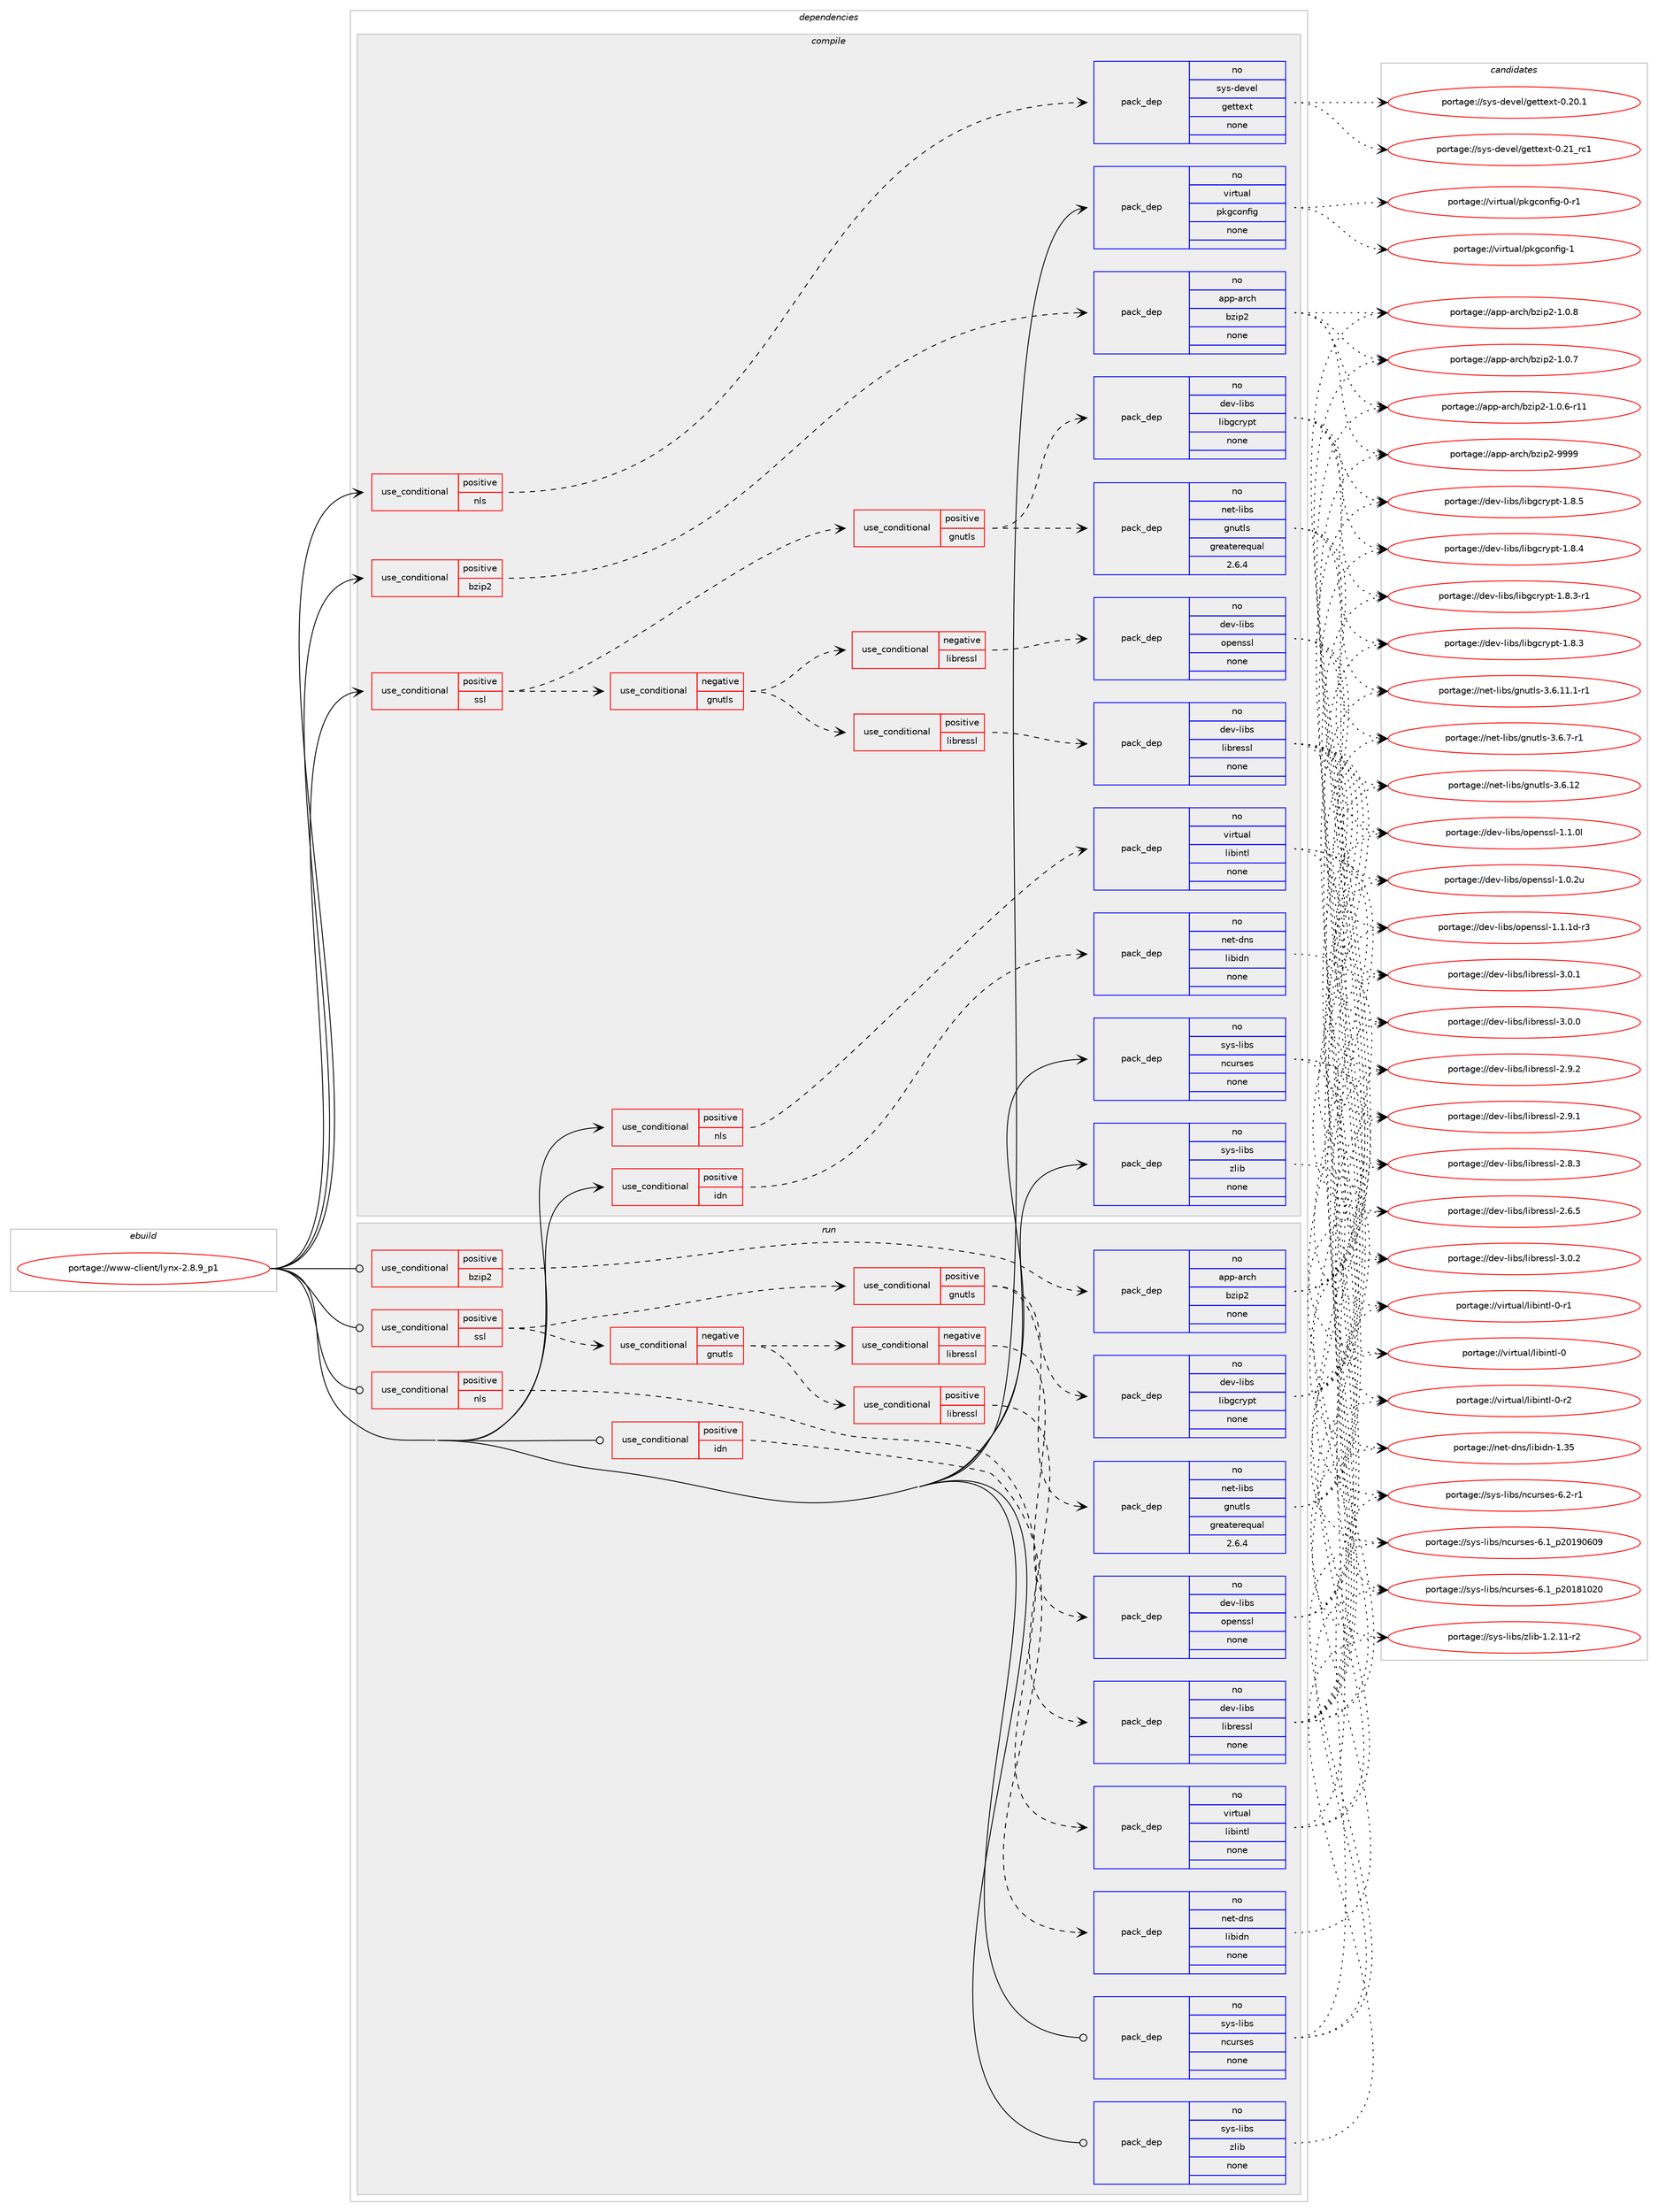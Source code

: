 digraph prolog {

# *************
# Graph options
# *************

newrank=true;
concentrate=true;
compound=true;
graph [rankdir=LR,fontname=Helvetica,fontsize=10,ranksep=1.5];#, ranksep=2.5, nodesep=0.2];
edge  [arrowhead=vee];
node  [fontname=Helvetica,fontsize=10];

# **********
# The ebuild
# **********

subgraph cluster_leftcol {
color=gray;
rank=same;
label=<<i>ebuild</i>>;
id [label="portage://www-client/lynx-2.8.9_p1", color=red, width=4, href="../www-client/lynx-2.8.9_p1.svg"];
}

# ****************
# The dependencies
# ****************

subgraph cluster_midcol {
color=gray;
label=<<i>dependencies</i>>;
subgraph cluster_compile {
fillcolor="#eeeeee";
style=filled;
label=<<i>compile</i>>;
subgraph cond3780 {
dependency23038 [label=<<TABLE BORDER="0" CELLBORDER="1" CELLSPACING="0" CELLPADDING="4"><TR><TD ROWSPAN="3" CELLPADDING="10">use_conditional</TD></TR><TR><TD>positive</TD></TR><TR><TD>bzip2</TD></TR></TABLE>>, shape=none, color=red];
subgraph pack18818 {
dependency23039 [label=<<TABLE BORDER="0" CELLBORDER="1" CELLSPACING="0" CELLPADDING="4" WIDTH="220"><TR><TD ROWSPAN="6" CELLPADDING="30">pack_dep</TD></TR><TR><TD WIDTH="110">no</TD></TR><TR><TD>app-arch</TD></TR><TR><TD>bzip2</TD></TR><TR><TD>none</TD></TR><TR><TD></TD></TR></TABLE>>, shape=none, color=blue];
}
dependency23038:e -> dependency23039:w [weight=20,style="dashed",arrowhead="vee"];
}
id:e -> dependency23038:w [weight=20,style="solid",arrowhead="vee"];
subgraph cond3781 {
dependency23040 [label=<<TABLE BORDER="0" CELLBORDER="1" CELLSPACING="0" CELLPADDING="4"><TR><TD ROWSPAN="3" CELLPADDING="10">use_conditional</TD></TR><TR><TD>positive</TD></TR><TR><TD>idn</TD></TR></TABLE>>, shape=none, color=red];
subgraph pack18819 {
dependency23041 [label=<<TABLE BORDER="0" CELLBORDER="1" CELLSPACING="0" CELLPADDING="4" WIDTH="220"><TR><TD ROWSPAN="6" CELLPADDING="30">pack_dep</TD></TR><TR><TD WIDTH="110">no</TD></TR><TR><TD>net-dns</TD></TR><TR><TD>libidn</TD></TR><TR><TD>none</TD></TR><TR><TD></TD></TR></TABLE>>, shape=none, color=blue];
}
dependency23040:e -> dependency23041:w [weight=20,style="dashed",arrowhead="vee"];
}
id:e -> dependency23040:w [weight=20,style="solid",arrowhead="vee"];
subgraph cond3782 {
dependency23042 [label=<<TABLE BORDER="0" CELLBORDER="1" CELLSPACING="0" CELLPADDING="4"><TR><TD ROWSPAN="3" CELLPADDING="10">use_conditional</TD></TR><TR><TD>positive</TD></TR><TR><TD>nls</TD></TR></TABLE>>, shape=none, color=red];
subgraph pack18820 {
dependency23043 [label=<<TABLE BORDER="0" CELLBORDER="1" CELLSPACING="0" CELLPADDING="4" WIDTH="220"><TR><TD ROWSPAN="6" CELLPADDING="30">pack_dep</TD></TR><TR><TD WIDTH="110">no</TD></TR><TR><TD>sys-devel</TD></TR><TR><TD>gettext</TD></TR><TR><TD>none</TD></TR><TR><TD></TD></TR></TABLE>>, shape=none, color=blue];
}
dependency23042:e -> dependency23043:w [weight=20,style="dashed",arrowhead="vee"];
}
id:e -> dependency23042:w [weight=20,style="solid",arrowhead="vee"];
subgraph cond3783 {
dependency23044 [label=<<TABLE BORDER="0" CELLBORDER="1" CELLSPACING="0" CELLPADDING="4"><TR><TD ROWSPAN="3" CELLPADDING="10">use_conditional</TD></TR><TR><TD>positive</TD></TR><TR><TD>nls</TD></TR></TABLE>>, shape=none, color=red];
subgraph pack18821 {
dependency23045 [label=<<TABLE BORDER="0" CELLBORDER="1" CELLSPACING="0" CELLPADDING="4" WIDTH="220"><TR><TD ROWSPAN="6" CELLPADDING="30">pack_dep</TD></TR><TR><TD WIDTH="110">no</TD></TR><TR><TD>virtual</TD></TR><TR><TD>libintl</TD></TR><TR><TD>none</TD></TR><TR><TD></TD></TR></TABLE>>, shape=none, color=blue];
}
dependency23044:e -> dependency23045:w [weight=20,style="dashed",arrowhead="vee"];
}
id:e -> dependency23044:w [weight=20,style="solid",arrowhead="vee"];
subgraph cond3784 {
dependency23046 [label=<<TABLE BORDER="0" CELLBORDER="1" CELLSPACING="0" CELLPADDING="4"><TR><TD ROWSPAN="3" CELLPADDING="10">use_conditional</TD></TR><TR><TD>positive</TD></TR><TR><TD>ssl</TD></TR></TABLE>>, shape=none, color=red];
subgraph cond3785 {
dependency23047 [label=<<TABLE BORDER="0" CELLBORDER="1" CELLSPACING="0" CELLPADDING="4"><TR><TD ROWSPAN="3" CELLPADDING="10">use_conditional</TD></TR><TR><TD>negative</TD></TR><TR><TD>gnutls</TD></TR></TABLE>>, shape=none, color=red];
subgraph cond3786 {
dependency23048 [label=<<TABLE BORDER="0" CELLBORDER="1" CELLSPACING="0" CELLPADDING="4"><TR><TD ROWSPAN="3" CELLPADDING="10">use_conditional</TD></TR><TR><TD>negative</TD></TR><TR><TD>libressl</TD></TR></TABLE>>, shape=none, color=red];
subgraph pack18822 {
dependency23049 [label=<<TABLE BORDER="0" CELLBORDER="1" CELLSPACING="0" CELLPADDING="4" WIDTH="220"><TR><TD ROWSPAN="6" CELLPADDING="30">pack_dep</TD></TR><TR><TD WIDTH="110">no</TD></TR><TR><TD>dev-libs</TD></TR><TR><TD>openssl</TD></TR><TR><TD>none</TD></TR><TR><TD></TD></TR></TABLE>>, shape=none, color=blue];
}
dependency23048:e -> dependency23049:w [weight=20,style="dashed",arrowhead="vee"];
}
dependency23047:e -> dependency23048:w [weight=20,style="dashed",arrowhead="vee"];
subgraph cond3787 {
dependency23050 [label=<<TABLE BORDER="0" CELLBORDER="1" CELLSPACING="0" CELLPADDING="4"><TR><TD ROWSPAN="3" CELLPADDING="10">use_conditional</TD></TR><TR><TD>positive</TD></TR><TR><TD>libressl</TD></TR></TABLE>>, shape=none, color=red];
subgraph pack18823 {
dependency23051 [label=<<TABLE BORDER="0" CELLBORDER="1" CELLSPACING="0" CELLPADDING="4" WIDTH="220"><TR><TD ROWSPAN="6" CELLPADDING="30">pack_dep</TD></TR><TR><TD WIDTH="110">no</TD></TR><TR><TD>dev-libs</TD></TR><TR><TD>libressl</TD></TR><TR><TD>none</TD></TR><TR><TD></TD></TR></TABLE>>, shape=none, color=blue];
}
dependency23050:e -> dependency23051:w [weight=20,style="dashed",arrowhead="vee"];
}
dependency23047:e -> dependency23050:w [weight=20,style="dashed",arrowhead="vee"];
}
dependency23046:e -> dependency23047:w [weight=20,style="dashed",arrowhead="vee"];
subgraph cond3788 {
dependency23052 [label=<<TABLE BORDER="0" CELLBORDER="1" CELLSPACING="0" CELLPADDING="4"><TR><TD ROWSPAN="3" CELLPADDING="10">use_conditional</TD></TR><TR><TD>positive</TD></TR><TR><TD>gnutls</TD></TR></TABLE>>, shape=none, color=red];
subgraph pack18824 {
dependency23053 [label=<<TABLE BORDER="0" CELLBORDER="1" CELLSPACING="0" CELLPADDING="4" WIDTH="220"><TR><TD ROWSPAN="6" CELLPADDING="30">pack_dep</TD></TR><TR><TD WIDTH="110">no</TD></TR><TR><TD>dev-libs</TD></TR><TR><TD>libgcrypt</TD></TR><TR><TD>none</TD></TR><TR><TD></TD></TR></TABLE>>, shape=none, color=blue];
}
dependency23052:e -> dependency23053:w [weight=20,style="dashed",arrowhead="vee"];
subgraph pack18825 {
dependency23054 [label=<<TABLE BORDER="0" CELLBORDER="1" CELLSPACING="0" CELLPADDING="4" WIDTH="220"><TR><TD ROWSPAN="6" CELLPADDING="30">pack_dep</TD></TR><TR><TD WIDTH="110">no</TD></TR><TR><TD>net-libs</TD></TR><TR><TD>gnutls</TD></TR><TR><TD>greaterequal</TD></TR><TR><TD>2.6.4</TD></TR></TABLE>>, shape=none, color=blue];
}
dependency23052:e -> dependency23054:w [weight=20,style="dashed",arrowhead="vee"];
}
dependency23046:e -> dependency23052:w [weight=20,style="dashed",arrowhead="vee"];
}
id:e -> dependency23046:w [weight=20,style="solid",arrowhead="vee"];
subgraph pack18826 {
dependency23055 [label=<<TABLE BORDER="0" CELLBORDER="1" CELLSPACING="0" CELLPADDING="4" WIDTH="220"><TR><TD ROWSPAN="6" CELLPADDING="30">pack_dep</TD></TR><TR><TD WIDTH="110">no</TD></TR><TR><TD>sys-libs</TD></TR><TR><TD>ncurses</TD></TR><TR><TD>none</TD></TR><TR><TD></TD></TR></TABLE>>, shape=none, color=blue];
}
id:e -> dependency23055:w [weight=20,style="solid",arrowhead="vee"];
subgraph pack18827 {
dependency23056 [label=<<TABLE BORDER="0" CELLBORDER="1" CELLSPACING="0" CELLPADDING="4" WIDTH="220"><TR><TD ROWSPAN="6" CELLPADDING="30">pack_dep</TD></TR><TR><TD WIDTH="110">no</TD></TR><TR><TD>sys-libs</TD></TR><TR><TD>zlib</TD></TR><TR><TD>none</TD></TR><TR><TD></TD></TR></TABLE>>, shape=none, color=blue];
}
id:e -> dependency23056:w [weight=20,style="solid",arrowhead="vee"];
subgraph pack18828 {
dependency23057 [label=<<TABLE BORDER="0" CELLBORDER="1" CELLSPACING="0" CELLPADDING="4" WIDTH="220"><TR><TD ROWSPAN="6" CELLPADDING="30">pack_dep</TD></TR><TR><TD WIDTH="110">no</TD></TR><TR><TD>virtual</TD></TR><TR><TD>pkgconfig</TD></TR><TR><TD>none</TD></TR><TR><TD></TD></TR></TABLE>>, shape=none, color=blue];
}
id:e -> dependency23057:w [weight=20,style="solid",arrowhead="vee"];
}
subgraph cluster_compileandrun {
fillcolor="#eeeeee";
style=filled;
label=<<i>compile and run</i>>;
}
subgraph cluster_run {
fillcolor="#eeeeee";
style=filled;
label=<<i>run</i>>;
subgraph cond3789 {
dependency23058 [label=<<TABLE BORDER="0" CELLBORDER="1" CELLSPACING="0" CELLPADDING="4"><TR><TD ROWSPAN="3" CELLPADDING="10">use_conditional</TD></TR><TR><TD>positive</TD></TR><TR><TD>bzip2</TD></TR></TABLE>>, shape=none, color=red];
subgraph pack18829 {
dependency23059 [label=<<TABLE BORDER="0" CELLBORDER="1" CELLSPACING="0" CELLPADDING="4" WIDTH="220"><TR><TD ROWSPAN="6" CELLPADDING="30">pack_dep</TD></TR><TR><TD WIDTH="110">no</TD></TR><TR><TD>app-arch</TD></TR><TR><TD>bzip2</TD></TR><TR><TD>none</TD></TR><TR><TD></TD></TR></TABLE>>, shape=none, color=blue];
}
dependency23058:e -> dependency23059:w [weight=20,style="dashed",arrowhead="vee"];
}
id:e -> dependency23058:w [weight=20,style="solid",arrowhead="odot"];
subgraph cond3790 {
dependency23060 [label=<<TABLE BORDER="0" CELLBORDER="1" CELLSPACING="0" CELLPADDING="4"><TR><TD ROWSPAN="3" CELLPADDING="10">use_conditional</TD></TR><TR><TD>positive</TD></TR><TR><TD>idn</TD></TR></TABLE>>, shape=none, color=red];
subgraph pack18830 {
dependency23061 [label=<<TABLE BORDER="0" CELLBORDER="1" CELLSPACING="0" CELLPADDING="4" WIDTH="220"><TR><TD ROWSPAN="6" CELLPADDING="30">pack_dep</TD></TR><TR><TD WIDTH="110">no</TD></TR><TR><TD>net-dns</TD></TR><TR><TD>libidn</TD></TR><TR><TD>none</TD></TR><TR><TD></TD></TR></TABLE>>, shape=none, color=blue];
}
dependency23060:e -> dependency23061:w [weight=20,style="dashed",arrowhead="vee"];
}
id:e -> dependency23060:w [weight=20,style="solid",arrowhead="odot"];
subgraph cond3791 {
dependency23062 [label=<<TABLE BORDER="0" CELLBORDER="1" CELLSPACING="0" CELLPADDING="4"><TR><TD ROWSPAN="3" CELLPADDING="10">use_conditional</TD></TR><TR><TD>positive</TD></TR><TR><TD>nls</TD></TR></TABLE>>, shape=none, color=red];
subgraph pack18831 {
dependency23063 [label=<<TABLE BORDER="0" CELLBORDER="1" CELLSPACING="0" CELLPADDING="4" WIDTH="220"><TR><TD ROWSPAN="6" CELLPADDING="30">pack_dep</TD></TR><TR><TD WIDTH="110">no</TD></TR><TR><TD>virtual</TD></TR><TR><TD>libintl</TD></TR><TR><TD>none</TD></TR><TR><TD></TD></TR></TABLE>>, shape=none, color=blue];
}
dependency23062:e -> dependency23063:w [weight=20,style="dashed",arrowhead="vee"];
}
id:e -> dependency23062:w [weight=20,style="solid",arrowhead="odot"];
subgraph cond3792 {
dependency23064 [label=<<TABLE BORDER="0" CELLBORDER="1" CELLSPACING="0" CELLPADDING="4"><TR><TD ROWSPAN="3" CELLPADDING="10">use_conditional</TD></TR><TR><TD>positive</TD></TR><TR><TD>ssl</TD></TR></TABLE>>, shape=none, color=red];
subgraph cond3793 {
dependency23065 [label=<<TABLE BORDER="0" CELLBORDER="1" CELLSPACING="0" CELLPADDING="4"><TR><TD ROWSPAN="3" CELLPADDING="10">use_conditional</TD></TR><TR><TD>negative</TD></TR><TR><TD>gnutls</TD></TR></TABLE>>, shape=none, color=red];
subgraph cond3794 {
dependency23066 [label=<<TABLE BORDER="0" CELLBORDER="1" CELLSPACING="0" CELLPADDING="4"><TR><TD ROWSPAN="3" CELLPADDING="10">use_conditional</TD></TR><TR><TD>negative</TD></TR><TR><TD>libressl</TD></TR></TABLE>>, shape=none, color=red];
subgraph pack18832 {
dependency23067 [label=<<TABLE BORDER="0" CELLBORDER="1" CELLSPACING="0" CELLPADDING="4" WIDTH="220"><TR><TD ROWSPAN="6" CELLPADDING="30">pack_dep</TD></TR><TR><TD WIDTH="110">no</TD></TR><TR><TD>dev-libs</TD></TR><TR><TD>openssl</TD></TR><TR><TD>none</TD></TR><TR><TD></TD></TR></TABLE>>, shape=none, color=blue];
}
dependency23066:e -> dependency23067:w [weight=20,style="dashed",arrowhead="vee"];
}
dependency23065:e -> dependency23066:w [weight=20,style="dashed",arrowhead="vee"];
subgraph cond3795 {
dependency23068 [label=<<TABLE BORDER="0" CELLBORDER="1" CELLSPACING="0" CELLPADDING="4"><TR><TD ROWSPAN="3" CELLPADDING="10">use_conditional</TD></TR><TR><TD>positive</TD></TR><TR><TD>libressl</TD></TR></TABLE>>, shape=none, color=red];
subgraph pack18833 {
dependency23069 [label=<<TABLE BORDER="0" CELLBORDER="1" CELLSPACING="0" CELLPADDING="4" WIDTH="220"><TR><TD ROWSPAN="6" CELLPADDING="30">pack_dep</TD></TR><TR><TD WIDTH="110">no</TD></TR><TR><TD>dev-libs</TD></TR><TR><TD>libressl</TD></TR><TR><TD>none</TD></TR><TR><TD></TD></TR></TABLE>>, shape=none, color=blue];
}
dependency23068:e -> dependency23069:w [weight=20,style="dashed",arrowhead="vee"];
}
dependency23065:e -> dependency23068:w [weight=20,style="dashed",arrowhead="vee"];
}
dependency23064:e -> dependency23065:w [weight=20,style="dashed",arrowhead="vee"];
subgraph cond3796 {
dependency23070 [label=<<TABLE BORDER="0" CELLBORDER="1" CELLSPACING="0" CELLPADDING="4"><TR><TD ROWSPAN="3" CELLPADDING="10">use_conditional</TD></TR><TR><TD>positive</TD></TR><TR><TD>gnutls</TD></TR></TABLE>>, shape=none, color=red];
subgraph pack18834 {
dependency23071 [label=<<TABLE BORDER="0" CELLBORDER="1" CELLSPACING="0" CELLPADDING="4" WIDTH="220"><TR><TD ROWSPAN="6" CELLPADDING="30">pack_dep</TD></TR><TR><TD WIDTH="110">no</TD></TR><TR><TD>dev-libs</TD></TR><TR><TD>libgcrypt</TD></TR><TR><TD>none</TD></TR><TR><TD></TD></TR></TABLE>>, shape=none, color=blue];
}
dependency23070:e -> dependency23071:w [weight=20,style="dashed",arrowhead="vee"];
subgraph pack18835 {
dependency23072 [label=<<TABLE BORDER="0" CELLBORDER="1" CELLSPACING="0" CELLPADDING="4" WIDTH="220"><TR><TD ROWSPAN="6" CELLPADDING="30">pack_dep</TD></TR><TR><TD WIDTH="110">no</TD></TR><TR><TD>net-libs</TD></TR><TR><TD>gnutls</TD></TR><TR><TD>greaterequal</TD></TR><TR><TD>2.6.4</TD></TR></TABLE>>, shape=none, color=blue];
}
dependency23070:e -> dependency23072:w [weight=20,style="dashed",arrowhead="vee"];
}
dependency23064:e -> dependency23070:w [weight=20,style="dashed",arrowhead="vee"];
}
id:e -> dependency23064:w [weight=20,style="solid",arrowhead="odot"];
subgraph pack18836 {
dependency23073 [label=<<TABLE BORDER="0" CELLBORDER="1" CELLSPACING="0" CELLPADDING="4" WIDTH="220"><TR><TD ROWSPAN="6" CELLPADDING="30">pack_dep</TD></TR><TR><TD WIDTH="110">no</TD></TR><TR><TD>sys-libs</TD></TR><TR><TD>ncurses</TD></TR><TR><TD>none</TD></TR><TR><TD></TD></TR></TABLE>>, shape=none, color=blue];
}
id:e -> dependency23073:w [weight=20,style="solid",arrowhead="odot"];
subgraph pack18837 {
dependency23074 [label=<<TABLE BORDER="0" CELLBORDER="1" CELLSPACING="0" CELLPADDING="4" WIDTH="220"><TR><TD ROWSPAN="6" CELLPADDING="30">pack_dep</TD></TR><TR><TD WIDTH="110">no</TD></TR><TR><TD>sys-libs</TD></TR><TR><TD>zlib</TD></TR><TR><TD>none</TD></TR><TR><TD></TD></TR></TABLE>>, shape=none, color=blue];
}
id:e -> dependency23074:w [weight=20,style="solid",arrowhead="odot"];
}
}

# **************
# The candidates
# **************

subgraph cluster_choices {
rank=same;
color=gray;
label=<<i>candidates</i>>;

subgraph choice18818 {
color=black;
nodesep=1;
choice971121124597114991044798122105112504557575757 [label="portage://app-arch/bzip2-9999", color=red, width=4,href="../app-arch/bzip2-9999.svg"];
choice97112112459711499104479812210511250454946484656 [label="portage://app-arch/bzip2-1.0.8", color=red, width=4,href="../app-arch/bzip2-1.0.8.svg"];
choice97112112459711499104479812210511250454946484655 [label="portage://app-arch/bzip2-1.0.7", color=red, width=4,href="../app-arch/bzip2-1.0.7.svg"];
choice97112112459711499104479812210511250454946484654451144949 [label="portage://app-arch/bzip2-1.0.6-r11", color=red, width=4,href="../app-arch/bzip2-1.0.6-r11.svg"];
dependency23039:e -> choice971121124597114991044798122105112504557575757:w [style=dotted,weight="100"];
dependency23039:e -> choice97112112459711499104479812210511250454946484656:w [style=dotted,weight="100"];
dependency23039:e -> choice97112112459711499104479812210511250454946484655:w [style=dotted,weight="100"];
dependency23039:e -> choice97112112459711499104479812210511250454946484654451144949:w [style=dotted,weight="100"];
}
subgraph choice18819 {
color=black;
nodesep=1;
choice1101011164510011011547108105981051001104549465153 [label="portage://net-dns/libidn-1.35", color=red, width=4,href="../net-dns/libidn-1.35.svg"];
dependency23041:e -> choice1101011164510011011547108105981051001104549465153:w [style=dotted,weight="100"];
}
subgraph choice18820 {
color=black;
nodesep=1;
choice11512111545100101118101108471031011161161011201164548465049951149949 [label="portage://sys-devel/gettext-0.21_rc1", color=red, width=4,href="../sys-devel/gettext-0.21_rc1.svg"];
choice115121115451001011181011084710310111611610112011645484650484649 [label="portage://sys-devel/gettext-0.20.1", color=red, width=4,href="../sys-devel/gettext-0.20.1.svg"];
dependency23043:e -> choice11512111545100101118101108471031011161161011201164548465049951149949:w [style=dotted,weight="100"];
dependency23043:e -> choice115121115451001011181011084710310111611610112011645484650484649:w [style=dotted,weight="100"];
}
subgraph choice18821 {
color=black;
nodesep=1;
choice11810511411611797108471081059810511011610845484511450 [label="portage://virtual/libintl-0-r2", color=red, width=4,href="../virtual/libintl-0-r2.svg"];
choice11810511411611797108471081059810511011610845484511449 [label="portage://virtual/libintl-0-r1", color=red, width=4,href="../virtual/libintl-0-r1.svg"];
choice1181051141161179710847108105981051101161084548 [label="portage://virtual/libintl-0", color=red, width=4,href="../virtual/libintl-0.svg"];
dependency23045:e -> choice11810511411611797108471081059810511011610845484511450:w [style=dotted,weight="100"];
dependency23045:e -> choice11810511411611797108471081059810511011610845484511449:w [style=dotted,weight="100"];
dependency23045:e -> choice1181051141161179710847108105981051101161084548:w [style=dotted,weight="100"];
}
subgraph choice18822 {
color=black;
nodesep=1;
choice1001011184510810598115471111121011101151151084549464946491004511451 [label="portage://dev-libs/openssl-1.1.1d-r3", color=red, width=4,href="../dev-libs/openssl-1.1.1d-r3.svg"];
choice100101118451081059811547111112101110115115108454946494648108 [label="portage://dev-libs/openssl-1.1.0l", color=red, width=4,href="../dev-libs/openssl-1.1.0l.svg"];
choice100101118451081059811547111112101110115115108454946484650117 [label="portage://dev-libs/openssl-1.0.2u", color=red, width=4,href="../dev-libs/openssl-1.0.2u.svg"];
dependency23049:e -> choice1001011184510810598115471111121011101151151084549464946491004511451:w [style=dotted,weight="100"];
dependency23049:e -> choice100101118451081059811547111112101110115115108454946494648108:w [style=dotted,weight="100"];
dependency23049:e -> choice100101118451081059811547111112101110115115108454946484650117:w [style=dotted,weight="100"];
}
subgraph choice18823 {
color=black;
nodesep=1;
choice10010111845108105981154710810598114101115115108455146484650 [label="portage://dev-libs/libressl-3.0.2", color=red, width=4,href="../dev-libs/libressl-3.0.2.svg"];
choice10010111845108105981154710810598114101115115108455146484649 [label="portage://dev-libs/libressl-3.0.1", color=red, width=4,href="../dev-libs/libressl-3.0.1.svg"];
choice10010111845108105981154710810598114101115115108455146484648 [label="portage://dev-libs/libressl-3.0.0", color=red, width=4,href="../dev-libs/libressl-3.0.0.svg"];
choice10010111845108105981154710810598114101115115108455046574650 [label="portage://dev-libs/libressl-2.9.2", color=red, width=4,href="../dev-libs/libressl-2.9.2.svg"];
choice10010111845108105981154710810598114101115115108455046574649 [label="portage://dev-libs/libressl-2.9.1", color=red, width=4,href="../dev-libs/libressl-2.9.1.svg"];
choice10010111845108105981154710810598114101115115108455046564651 [label="portage://dev-libs/libressl-2.8.3", color=red, width=4,href="../dev-libs/libressl-2.8.3.svg"];
choice10010111845108105981154710810598114101115115108455046544653 [label="portage://dev-libs/libressl-2.6.5", color=red, width=4,href="../dev-libs/libressl-2.6.5.svg"];
dependency23051:e -> choice10010111845108105981154710810598114101115115108455146484650:w [style=dotted,weight="100"];
dependency23051:e -> choice10010111845108105981154710810598114101115115108455146484649:w [style=dotted,weight="100"];
dependency23051:e -> choice10010111845108105981154710810598114101115115108455146484648:w [style=dotted,weight="100"];
dependency23051:e -> choice10010111845108105981154710810598114101115115108455046574650:w [style=dotted,weight="100"];
dependency23051:e -> choice10010111845108105981154710810598114101115115108455046574649:w [style=dotted,weight="100"];
dependency23051:e -> choice10010111845108105981154710810598114101115115108455046564651:w [style=dotted,weight="100"];
dependency23051:e -> choice10010111845108105981154710810598114101115115108455046544653:w [style=dotted,weight="100"];
}
subgraph choice18824 {
color=black;
nodesep=1;
choice1001011184510810598115471081059810399114121112116454946564653 [label="portage://dev-libs/libgcrypt-1.8.5", color=red, width=4,href="../dev-libs/libgcrypt-1.8.5.svg"];
choice1001011184510810598115471081059810399114121112116454946564652 [label="portage://dev-libs/libgcrypt-1.8.4", color=red, width=4,href="../dev-libs/libgcrypt-1.8.4.svg"];
choice10010111845108105981154710810598103991141211121164549465646514511449 [label="portage://dev-libs/libgcrypt-1.8.3-r1", color=red, width=4,href="../dev-libs/libgcrypt-1.8.3-r1.svg"];
choice1001011184510810598115471081059810399114121112116454946564651 [label="portage://dev-libs/libgcrypt-1.8.3", color=red, width=4,href="../dev-libs/libgcrypt-1.8.3.svg"];
dependency23053:e -> choice1001011184510810598115471081059810399114121112116454946564653:w [style=dotted,weight="100"];
dependency23053:e -> choice1001011184510810598115471081059810399114121112116454946564652:w [style=dotted,weight="100"];
dependency23053:e -> choice10010111845108105981154710810598103991141211121164549465646514511449:w [style=dotted,weight="100"];
dependency23053:e -> choice1001011184510810598115471081059810399114121112116454946564651:w [style=dotted,weight="100"];
}
subgraph choice18825 {
color=black;
nodesep=1;
choice1101011164510810598115471031101171161081154551465446554511449 [label="portage://net-libs/gnutls-3.6.7-r1", color=red, width=4,href="../net-libs/gnutls-3.6.7-r1.svg"];
choice11010111645108105981154710311011711610811545514654464950 [label="portage://net-libs/gnutls-3.6.12", color=red, width=4,href="../net-libs/gnutls-3.6.12.svg"];
choice1101011164510810598115471031101171161081154551465446494946494511449 [label="portage://net-libs/gnutls-3.6.11.1-r1", color=red, width=4,href="../net-libs/gnutls-3.6.11.1-r1.svg"];
dependency23054:e -> choice1101011164510810598115471031101171161081154551465446554511449:w [style=dotted,weight="100"];
dependency23054:e -> choice11010111645108105981154710311011711610811545514654464950:w [style=dotted,weight="100"];
dependency23054:e -> choice1101011164510810598115471031101171161081154551465446494946494511449:w [style=dotted,weight="100"];
}
subgraph choice18826 {
color=black;
nodesep=1;
choice11512111545108105981154711099117114115101115455446504511449 [label="portage://sys-libs/ncurses-6.2-r1", color=red, width=4,href="../sys-libs/ncurses-6.2-r1.svg"];
choice1151211154510810598115471109911711411510111545544649951125048495748544857 [label="portage://sys-libs/ncurses-6.1_p20190609", color=red, width=4,href="../sys-libs/ncurses-6.1_p20190609.svg"];
choice1151211154510810598115471109911711411510111545544649951125048495649485048 [label="portage://sys-libs/ncurses-6.1_p20181020", color=red, width=4,href="../sys-libs/ncurses-6.1_p20181020.svg"];
dependency23055:e -> choice11512111545108105981154711099117114115101115455446504511449:w [style=dotted,weight="100"];
dependency23055:e -> choice1151211154510810598115471109911711411510111545544649951125048495748544857:w [style=dotted,weight="100"];
dependency23055:e -> choice1151211154510810598115471109911711411510111545544649951125048495649485048:w [style=dotted,weight="100"];
}
subgraph choice18827 {
color=black;
nodesep=1;
choice11512111545108105981154712210810598454946504649494511450 [label="portage://sys-libs/zlib-1.2.11-r2", color=red, width=4,href="../sys-libs/zlib-1.2.11-r2.svg"];
dependency23056:e -> choice11512111545108105981154712210810598454946504649494511450:w [style=dotted,weight="100"];
}
subgraph choice18828 {
color=black;
nodesep=1;
choice1181051141161179710847112107103991111101021051034549 [label="portage://virtual/pkgconfig-1", color=red, width=4,href="../virtual/pkgconfig-1.svg"];
choice11810511411611797108471121071039911111010210510345484511449 [label="portage://virtual/pkgconfig-0-r1", color=red, width=4,href="../virtual/pkgconfig-0-r1.svg"];
dependency23057:e -> choice1181051141161179710847112107103991111101021051034549:w [style=dotted,weight="100"];
dependency23057:e -> choice11810511411611797108471121071039911111010210510345484511449:w [style=dotted,weight="100"];
}
subgraph choice18829 {
color=black;
nodesep=1;
choice971121124597114991044798122105112504557575757 [label="portage://app-arch/bzip2-9999", color=red, width=4,href="../app-arch/bzip2-9999.svg"];
choice97112112459711499104479812210511250454946484656 [label="portage://app-arch/bzip2-1.0.8", color=red, width=4,href="../app-arch/bzip2-1.0.8.svg"];
choice97112112459711499104479812210511250454946484655 [label="portage://app-arch/bzip2-1.0.7", color=red, width=4,href="../app-arch/bzip2-1.0.7.svg"];
choice97112112459711499104479812210511250454946484654451144949 [label="portage://app-arch/bzip2-1.0.6-r11", color=red, width=4,href="../app-arch/bzip2-1.0.6-r11.svg"];
dependency23059:e -> choice971121124597114991044798122105112504557575757:w [style=dotted,weight="100"];
dependency23059:e -> choice97112112459711499104479812210511250454946484656:w [style=dotted,weight="100"];
dependency23059:e -> choice97112112459711499104479812210511250454946484655:w [style=dotted,weight="100"];
dependency23059:e -> choice97112112459711499104479812210511250454946484654451144949:w [style=dotted,weight="100"];
}
subgraph choice18830 {
color=black;
nodesep=1;
choice1101011164510011011547108105981051001104549465153 [label="portage://net-dns/libidn-1.35", color=red, width=4,href="../net-dns/libidn-1.35.svg"];
dependency23061:e -> choice1101011164510011011547108105981051001104549465153:w [style=dotted,weight="100"];
}
subgraph choice18831 {
color=black;
nodesep=1;
choice11810511411611797108471081059810511011610845484511450 [label="portage://virtual/libintl-0-r2", color=red, width=4,href="../virtual/libintl-0-r2.svg"];
choice11810511411611797108471081059810511011610845484511449 [label="portage://virtual/libintl-0-r1", color=red, width=4,href="../virtual/libintl-0-r1.svg"];
choice1181051141161179710847108105981051101161084548 [label="portage://virtual/libintl-0", color=red, width=4,href="../virtual/libintl-0.svg"];
dependency23063:e -> choice11810511411611797108471081059810511011610845484511450:w [style=dotted,weight="100"];
dependency23063:e -> choice11810511411611797108471081059810511011610845484511449:w [style=dotted,weight="100"];
dependency23063:e -> choice1181051141161179710847108105981051101161084548:w [style=dotted,weight="100"];
}
subgraph choice18832 {
color=black;
nodesep=1;
choice1001011184510810598115471111121011101151151084549464946491004511451 [label="portage://dev-libs/openssl-1.1.1d-r3", color=red, width=4,href="../dev-libs/openssl-1.1.1d-r3.svg"];
choice100101118451081059811547111112101110115115108454946494648108 [label="portage://dev-libs/openssl-1.1.0l", color=red, width=4,href="../dev-libs/openssl-1.1.0l.svg"];
choice100101118451081059811547111112101110115115108454946484650117 [label="portage://dev-libs/openssl-1.0.2u", color=red, width=4,href="../dev-libs/openssl-1.0.2u.svg"];
dependency23067:e -> choice1001011184510810598115471111121011101151151084549464946491004511451:w [style=dotted,weight="100"];
dependency23067:e -> choice100101118451081059811547111112101110115115108454946494648108:w [style=dotted,weight="100"];
dependency23067:e -> choice100101118451081059811547111112101110115115108454946484650117:w [style=dotted,weight="100"];
}
subgraph choice18833 {
color=black;
nodesep=1;
choice10010111845108105981154710810598114101115115108455146484650 [label="portage://dev-libs/libressl-3.0.2", color=red, width=4,href="../dev-libs/libressl-3.0.2.svg"];
choice10010111845108105981154710810598114101115115108455146484649 [label="portage://dev-libs/libressl-3.0.1", color=red, width=4,href="../dev-libs/libressl-3.0.1.svg"];
choice10010111845108105981154710810598114101115115108455146484648 [label="portage://dev-libs/libressl-3.0.0", color=red, width=4,href="../dev-libs/libressl-3.0.0.svg"];
choice10010111845108105981154710810598114101115115108455046574650 [label="portage://dev-libs/libressl-2.9.2", color=red, width=4,href="../dev-libs/libressl-2.9.2.svg"];
choice10010111845108105981154710810598114101115115108455046574649 [label="portage://dev-libs/libressl-2.9.1", color=red, width=4,href="../dev-libs/libressl-2.9.1.svg"];
choice10010111845108105981154710810598114101115115108455046564651 [label="portage://dev-libs/libressl-2.8.3", color=red, width=4,href="../dev-libs/libressl-2.8.3.svg"];
choice10010111845108105981154710810598114101115115108455046544653 [label="portage://dev-libs/libressl-2.6.5", color=red, width=4,href="../dev-libs/libressl-2.6.5.svg"];
dependency23069:e -> choice10010111845108105981154710810598114101115115108455146484650:w [style=dotted,weight="100"];
dependency23069:e -> choice10010111845108105981154710810598114101115115108455146484649:w [style=dotted,weight="100"];
dependency23069:e -> choice10010111845108105981154710810598114101115115108455146484648:w [style=dotted,weight="100"];
dependency23069:e -> choice10010111845108105981154710810598114101115115108455046574650:w [style=dotted,weight="100"];
dependency23069:e -> choice10010111845108105981154710810598114101115115108455046574649:w [style=dotted,weight="100"];
dependency23069:e -> choice10010111845108105981154710810598114101115115108455046564651:w [style=dotted,weight="100"];
dependency23069:e -> choice10010111845108105981154710810598114101115115108455046544653:w [style=dotted,weight="100"];
}
subgraph choice18834 {
color=black;
nodesep=1;
choice1001011184510810598115471081059810399114121112116454946564653 [label="portage://dev-libs/libgcrypt-1.8.5", color=red, width=4,href="../dev-libs/libgcrypt-1.8.5.svg"];
choice1001011184510810598115471081059810399114121112116454946564652 [label="portage://dev-libs/libgcrypt-1.8.4", color=red, width=4,href="../dev-libs/libgcrypt-1.8.4.svg"];
choice10010111845108105981154710810598103991141211121164549465646514511449 [label="portage://dev-libs/libgcrypt-1.8.3-r1", color=red, width=4,href="../dev-libs/libgcrypt-1.8.3-r1.svg"];
choice1001011184510810598115471081059810399114121112116454946564651 [label="portage://dev-libs/libgcrypt-1.8.3", color=red, width=4,href="../dev-libs/libgcrypt-1.8.3.svg"];
dependency23071:e -> choice1001011184510810598115471081059810399114121112116454946564653:w [style=dotted,weight="100"];
dependency23071:e -> choice1001011184510810598115471081059810399114121112116454946564652:w [style=dotted,weight="100"];
dependency23071:e -> choice10010111845108105981154710810598103991141211121164549465646514511449:w [style=dotted,weight="100"];
dependency23071:e -> choice1001011184510810598115471081059810399114121112116454946564651:w [style=dotted,weight="100"];
}
subgraph choice18835 {
color=black;
nodesep=1;
choice1101011164510810598115471031101171161081154551465446554511449 [label="portage://net-libs/gnutls-3.6.7-r1", color=red, width=4,href="../net-libs/gnutls-3.6.7-r1.svg"];
choice11010111645108105981154710311011711610811545514654464950 [label="portage://net-libs/gnutls-3.6.12", color=red, width=4,href="../net-libs/gnutls-3.6.12.svg"];
choice1101011164510810598115471031101171161081154551465446494946494511449 [label="portage://net-libs/gnutls-3.6.11.1-r1", color=red, width=4,href="../net-libs/gnutls-3.6.11.1-r1.svg"];
dependency23072:e -> choice1101011164510810598115471031101171161081154551465446554511449:w [style=dotted,weight="100"];
dependency23072:e -> choice11010111645108105981154710311011711610811545514654464950:w [style=dotted,weight="100"];
dependency23072:e -> choice1101011164510810598115471031101171161081154551465446494946494511449:w [style=dotted,weight="100"];
}
subgraph choice18836 {
color=black;
nodesep=1;
choice11512111545108105981154711099117114115101115455446504511449 [label="portage://sys-libs/ncurses-6.2-r1", color=red, width=4,href="../sys-libs/ncurses-6.2-r1.svg"];
choice1151211154510810598115471109911711411510111545544649951125048495748544857 [label="portage://sys-libs/ncurses-6.1_p20190609", color=red, width=4,href="../sys-libs/ncurses-6.1_p20190609.svg"];
choice1151211154510810598115471109911711411510111545544649951125048495649485048 [label="portage://sys-libs/ncurses-6.1_p20181020", color=red, width=4,href="../sys-libs/ncurses-6.1_p20181020.svg"];
dependency23073:e -> choice11512111545108105981154711099117114115101115455446504511449:w [style=dotted,weight="100"];
dependency23073:e -> choice1151211154510810598115471109911711411510111545544649951125048495748544857:w [style=dotted,weight="100"];
dependency23073:e -> choice1151211154510810598115471109911711411510111545544649951125048495649485048:w [style=dotted,weight="100"];
}
subgraph choice18837 {
color=black;
nodesep=1;
choice11512111545108105981154712210810598454946504649494511450 [label="portage://sys-libs/zlib-1.2.11-r2", color=red, width=4,href="../sys-libs/zlib-1.2.11-r2.svg"];
dependency23074:e -> choice11512111545108105981154712210810598454946504649494511450:w [style=dotted,weight="100"];
}
}

}
